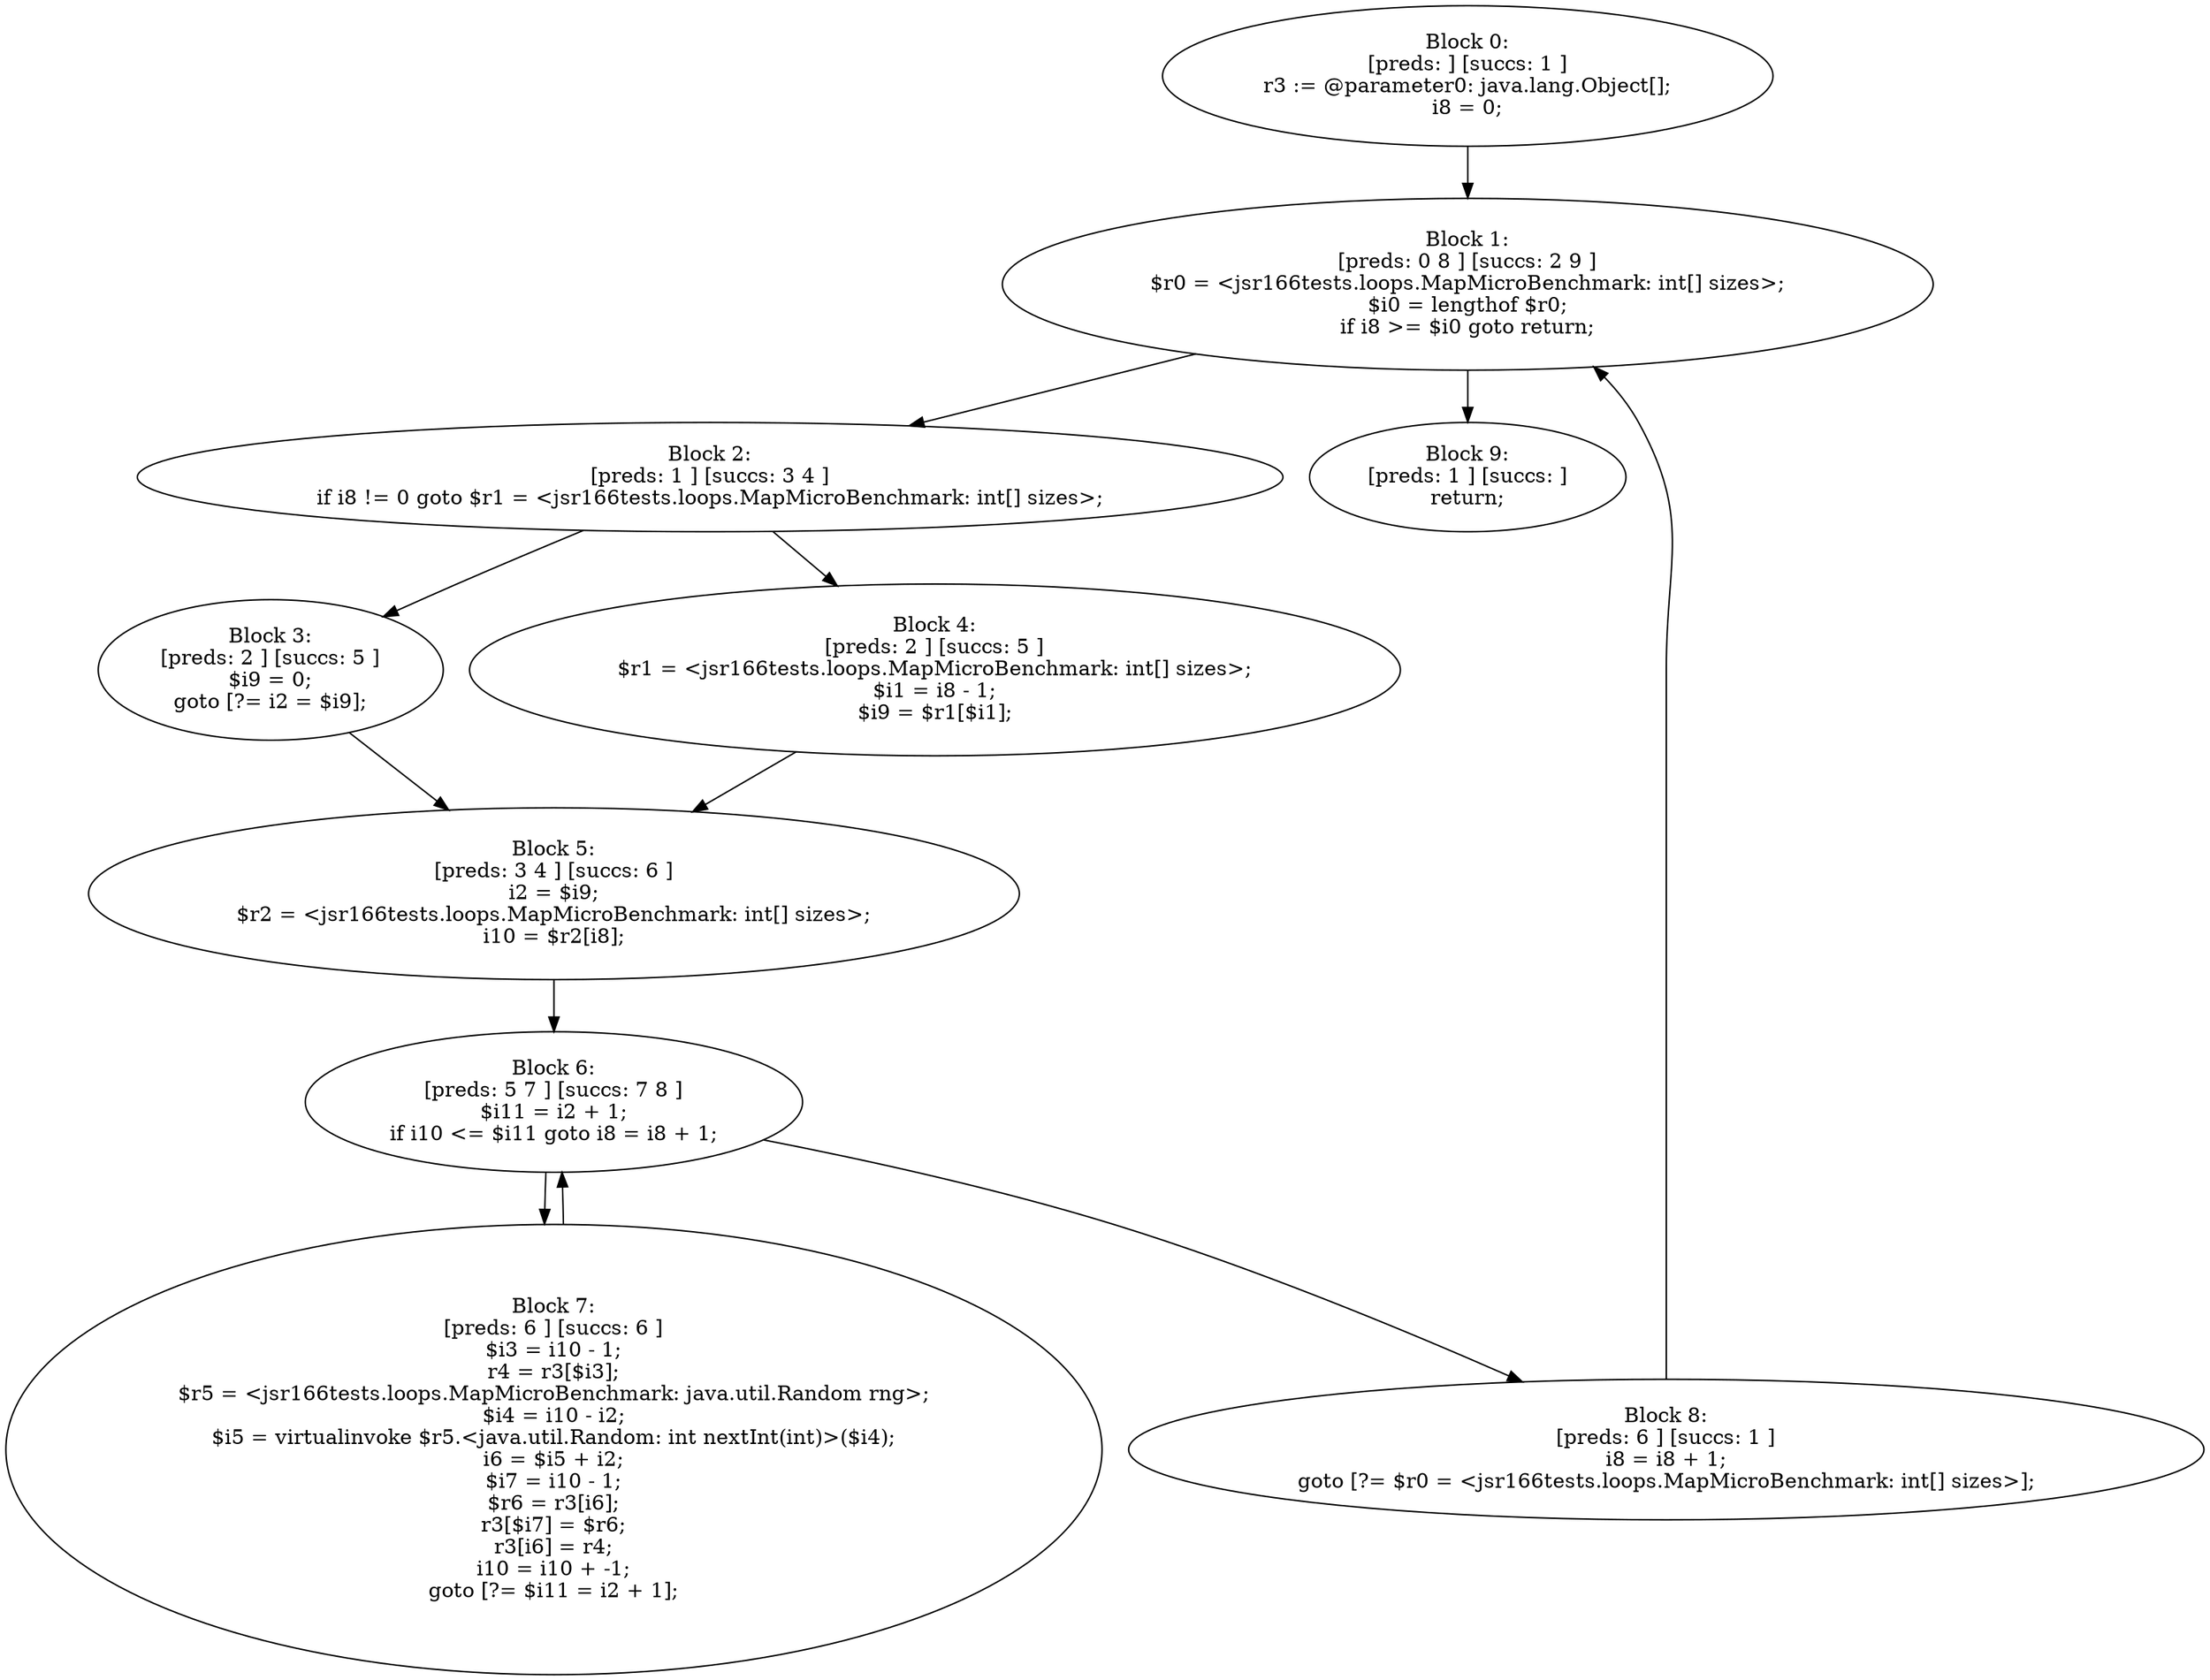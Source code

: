 digraph "unitGraph" {
    "Block 0:
[preds: ] [succs: 1 ]
r3 := @parameter0: java.lang.Object[];
i8 = 0;
"
    "Block 1:
[preds: 0 8 ] [succs: 2 9 ]
$r0 = <jsr166tests.loops.MapMicroBenchmark: int[] sizes>;
$i0 = lengthof $r0;
if i8 >= $i0 goto return;
"
    "Block 2:
[preds: 1 ] [succs: 3 4 ]
if i8 != 0 goto $r1 = <jsr166tests.loops.MapMicroBenchmark: int[] sizes>;
"
    "Block 3:
[preds: 2 ] [succs: 5 ]
$i9 = 0;
goto [?= i2 = $i9];
"
    "Block 4:
[preds: 2 ] [succs: 5 ]
$r1 = <jsr166tests.loops.MapMicroBenchmark: int[] sizes>;
$i1 = i8 - 1;
$i9 = $r1[$i1];
"
    "Block 5:
[preds: 3 4 ] [succs: 6 ]
i2 = $i9;
$r2 = <jsr166tests.loops.MapMicroBenchmark: int[] sizes>;
i10 = $r2[i8];
"
    "Block 6:
[preds: 5 7 ] [succs: 7 8 ]
$i11 = i2 + 1;
if i10 <= $i11 goto i8 = i8 + 1;
"
    "Block 7:
[preds: 6 ] [succs: 6 ]
$i3 = i10 - 1;
r4 = r3[$i3];
$r5 = <jsr166tests.loops.MapMicroBenchmark: java.util.Random rng>;
$i4 = i10 - i2;
$i5 = virtualinvoke $r5.<java.util.Random: int nextInt(int)>($i4);
i6 = $i5 + i2;
$i7 = i10 - 1;
$r6 = r3[i6];
r3[$i7] = $r6;
r3[i6] = r4;
i10 = i10 + -1;
goto [?= $i11 = i2 + 1];
"
    "Block 8:
[preds: 6 ] [succs: 1 ]
i8 = i8 + 1;
goto [?= $r0 = <jsr166tests.loops.MapMicroBenchmark: int[] sizes>];
"
    "Block 9:
[preds: 1 ] [succs: ]
return;
"
    "Block 0:
[preds: ] [succs: 1 ]
r3 := @parameter0: java.lang.Object[];
i8 = 0;
"->"Block 1:
[preds: 0 8 ] [succs: 2 9 ]
$r0 = <jsr166tests.loops.MapMicroBenchmark: int[] sizes>;
$i0 = lengthof $r0;
if i8 >= $i0 goto return;
";
    "Block 1:
[preds: 0 8 ] [succs: 2 9 ]
$r0 = <jsr166tests.loops.MapMicroBenchmark: int[] sizes>;
$i0 = lengthof $r0;
if i8 >= $i0 goto return;
"->"Block 2:
[preds: 1 ] [succs: 3 4 ]
if i8 != 0 goto $r1 = <jsr166tests.loops.MapMicroBenchmark: int[] sizes>;
";
    "Block 1:
[preds: 0 8 ] [succs: 2 9 ]
$r0 = <jsr166tests.loops.MapMicroBenchmark: int[] sizes>;
$i0 = lengthof $r0;
if i8 >= $i0 goto return;
"->"Block 9:
[preds: 1 ] [succs: ]
return;
";
    "Block 2:
[preds: 1 ] [succs: 3 4 ]
if i8 != 0 goto $r1 = <jsr166tests.loops.MapMicroBenchmark: int[] sizes>;
"->"Block 3:
[preds: 2 ] [succs: 5 ]
$i9 = 0;
goto [?= i2 = $i9];
";
    "Block 2:
[preds: 1 ] [succs: 3 4 ]
if i8 != 0 goto $r1 = <jsr166tests.loops.MapMicroBenchmark: int[] sizes>;
"->"Block 4:
[preds: 2 ] [succs: 5 ]
$r1 = <jsr166tests.loops.MapMicroBenchmark: int[] sizes>;
$i1 = i8 - 1;
$i9 = $r1[$i1];
";
    "Block 3:
[preds: 2 ] [succs: 5 ]
$i9 = 0;
goto [?= i2 = $i9];
"->"Block 5:
[preds: 3 4 ] [succs: 6 ]
i2 = $i9;
$r2 = <jsr166tests.loops.MapMicroBenchmark: int[] sizes>;
i10 = $r2[i8];
";
    "Block 4:
[preds: 2 ] [succs: 5 ]
$r1 = <jsr166tests.loops.MapMicroBenchmark: int[] sizes>;
$i1 = i8 - 1;
$i9 = $r1[$i1];
"->"Block 5:
[preds: 3 4 ] [succs: 6 ]
i2 = $i9;
$r2 = <jsr166tests.loops.MapMicroBenchmark: int[] sizes>;
i10 = $r2[i8];
";
    "Block 5:
[preds: 3 4 ] [succs: 6 ]
i2 = $i9;
$r2 = <jsr166tests.loops.MapMicroBenchmark: int[] sizes>;
i10 = $r2[i8];
"->"Block 6:
[preds: 5 7 ] [succs: 7 8 ]
$i11 = i2 + 1;
if i10 <= $i11 goto i8 = i8 + 1;
";
    "Block 6:
[preds: 5 7 ] [succs: 7 8 ]
$i11 = i2 + 1;
if i10 <= $i11 goto i8 = i8 + 1;
"->"Block 7:
[preds: 6 ] [succs: 6 ]
$i3 = i10 - 1;
r4 = r3[$i3];
$r5 = <jsr166tests.loops.MapMicroBenchmark: java.util.Random rng>;
$i4 = i10 - i2;
$i5 = virtualinvoke $r5.<java.util.Random: int nextInt(int)>($i4);
i6 = $i5 + i2;
$i7 = i10 - 1;
$r6 = r3[i6];
r3[$i7] = $r6;
r3[i6] = r4;
i10 = i10 + -1;
goto [?= $i11 = i2 + 1];
";
    "Block 6:
[preds: 5 7 ] [succs: 7 8 ]
$i11 = i2 + 1;
if i10 <= $i11 goto i8 = i8 + 1;
"->"Block 8:
[preds: 6 ] [succs: 1 ]
i8 = i8 + 1;
goto [?= $r0 = <jsr166tests.loops.MapMicroBenchmark: int[] sizes>];
";
    "Block 7:
[preds: 6 ] [succs: 6 ]
$i3 = i10 - 1;
r4 = r3[$i3];
$r5 = <jsr166tests.loops.MapMicroBenchmark: java.util.Random rng>;
$i4 = i10 - i2;
$i5 = virtualinvoke $r5.<java.util.Random: int nextInt(int)>($i4);
i6 = $i5 + i2;
$i7 = i10 - 1;
$r6 = r3[i6];
r3[$i7] = $r6;
r3[i6] = r4;
i10 = i10 + -1;
goto [?= $i11 = i2 + 1];
"->"Block 6:
[preds: 5 7 ] [succs: 7 8 ]
$i11 = i2 + 1;
if i10 <= $i11 goto i8 = i8 + 1;
";
    "Block 8:
[preds: 6 ] [succs: 1 ]
i8 = i8 + 1;
goto [?= $r0 = <jsr166tests.loops.MapMicroBenchmark: int[] sizes>];
"->"Block 1:
[preds: 0 8 ] [succs: 2 9 ]
$r0 = <jsr166tests.loops.MapMicroBenchmark: int[] sizes>;
$i0 = lengthof $r0;
if i8 >= $i0 goto return;
";
}
